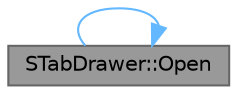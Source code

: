 digraph "STabDrawer::Open"
{
 // INTERACTIVE_SVG=YES
 // LATEX_PDF_SIZE
  bgcolor="transparent";
  edge [fontname=Helvetica,fontsize=10,labelfontname=Helvetica,labelfontsize=10];
  node [fontname=Helvetica,fontsize=10,shape=box,height=0.2,width=0.4];
  rankdir="LR";
  Node1 [id="Node000001",label="STabDrawer::Open",height=0.2,width=0.4,color="gray40", fillcolor="grey60", style="filled", fontcolor="black",tooltip="Opens the drawer."];
  Node1 -> Node1 [id="edge1_Node000001_Node000001",color="steelblue1",style="solid",tooltip=" "];
}

